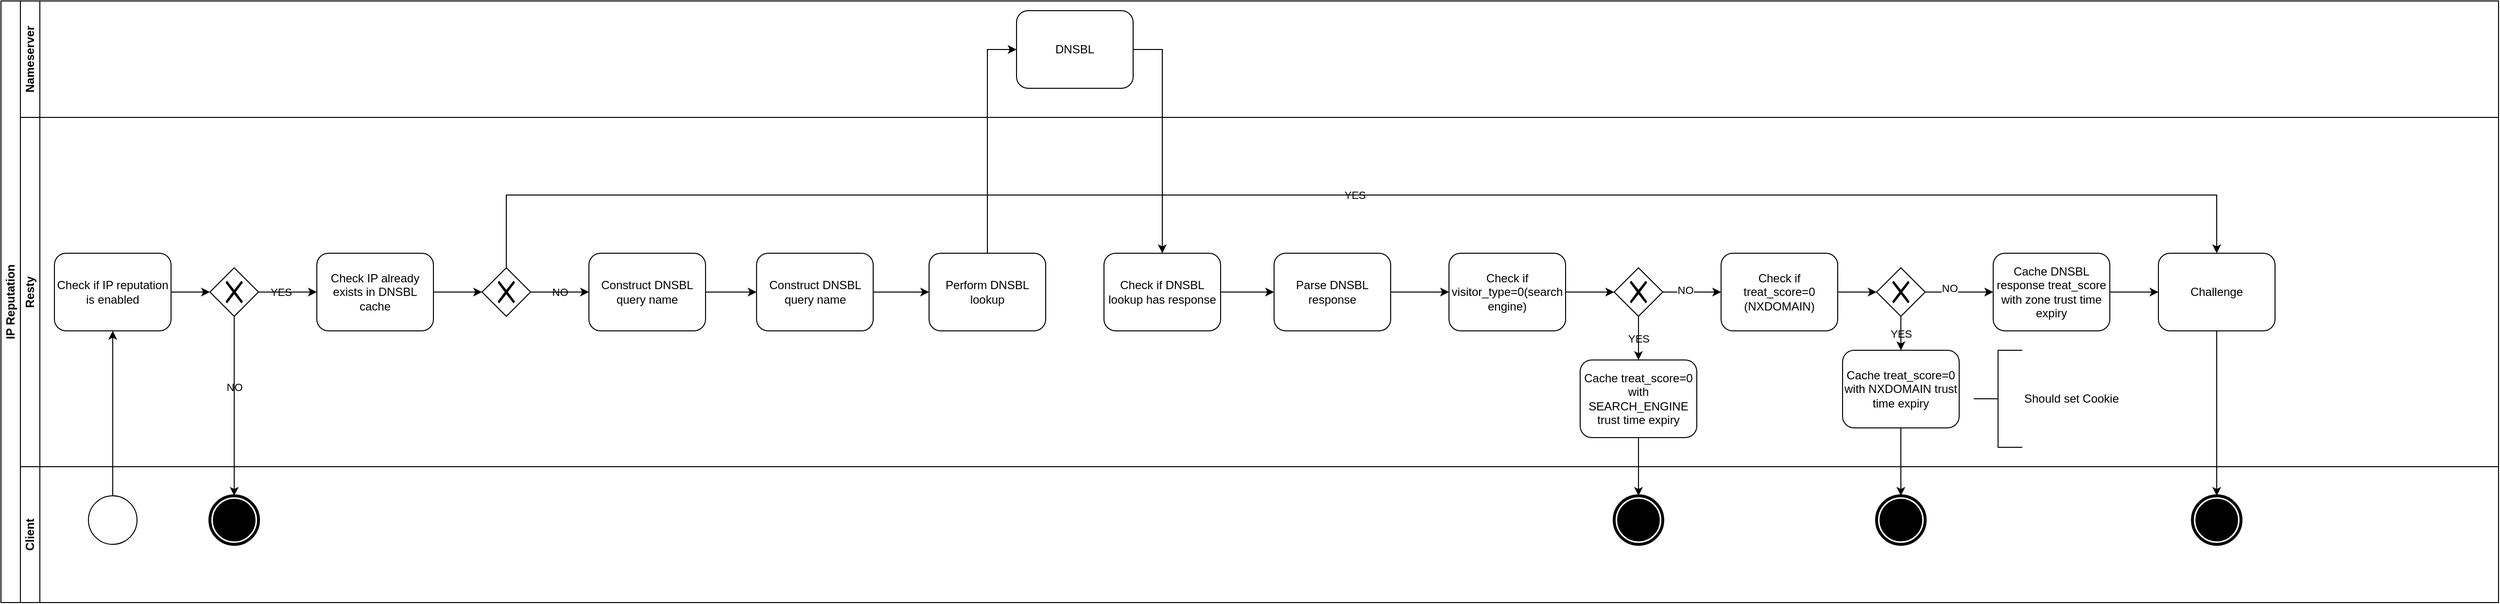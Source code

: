 <mxfile version="14.4.5" type="github">
  <diagram id="FM04whXNcfyG1jP_JYNI" name="Page-1">
    <mxGraphModel dx="1438" dy="1369" grid="1" gridSize="10" guides="1" tooltips="1" connect="1" arrows="1" fold="1" page="1" pageScale="1" pageWidth="850" pageHeight="1100" math="0" shadow="0">
      <root>
        <mxCell id="0" />
        <mxCell id="1" parent="0" />
        <mxCell id="Lnknif8dTfj-DUFB5nNW-5" value="IP Reputation" style="swimlane;html=1;childLayout=stackLayout;resizeParent=1;resizeParentMax=0;horizontal=0;startSize=20;horizontalStack=0;fontFamily=Helvetica;labelBorderColor=none;labelBackgroundColor=none;whiteSpace=wrap;" vertex="1" parent="1">
          <mxGeometry x="350" y="240" width="2570" height="620" as="geometry" />
        </mxCell>
        <mxCell id="Lnknif8dTfj-DUFB5nNW-6" value="Nameserver" style="swimlane;html=1;startSize=20;horizontal=0;fontFamily=Helvetica;labelBorderColor=none;labelBackgroundColor=none;whiteSpace=wrap;" vertex="1" parent="Lnknif8dTfj-DUFB5nNW-5">
          <mxGeometry x="20" width="2550" height="120" as="geometry" />
        </mxCell>
        <mxCell id="Lnknif8dTfj-DUFB5nNW-33" value="DNSBL" style="shape=ext;rounded=1;html=1;fontFamily=Helvetica;labelBorderColor=none;labelBackgroundColor=none;whiteSpace=wrap;" vertex="1" parent="Lnknif8dTfj-DUFB5nNW-6">
          <mxGeometry x="1025" y="10" width="120" height="80" as="geometry" />
        </mxCell>
        <mxCell id="Lnknif8dTfj-DUFB5nNW-11" style="edgeStyle=orthogonalEdgeStyle;rounded=0;orthogonalLoop=1;jettySize=auto;html=1;fontFamily=Helvetica;labelBorderColor=none;labelBackgroundColor=none;" edge="1" parent="Lnknif8dTfj-DUFB5nNW-5" source="Lnknif8dTfj-DUFB5nNW-9" target="Lnknif8dTfj-DUFB5nNW-10">
          <mxGeometry relative="1" as="geometry" />
        </mxCell>
        <mxCell id="Lnknif8dTfj-DUFB5nNW-15" style="edgeStyle=orthogonalEdgeStyle;rounded=0;orthogonalLoop=1;jettySize=auto;html=1;fontFamily=Helvetica;labelBorderColor=none;labelBackgroundColor=none;" edge="1" parent="Lnknif8dTfj-DUFB5nNW-5" source="Lnknif8dTfj-DUFB5nNW-12" target="Lnknif8dTfj-DUFB5nNW-14">
          <mxGeometry relative="1" as="geometry" />
        </mxCell>
        <mxCell id="Lnknif8dTfj-DUFB5nNW-16" value="NO" style="edgeLabel;html=1;align=center;verticalAlign=middle;resizable=0;points=[];fontFamily=Helvetica;labelBorderColor=none;labelBackgroundColor=none;" vertex="1" connectable="0" parent="Lnknif8dTfj-DUFB5nNW-15">
          <mxGeometry x="-0.218" relative="1" as="geometry">
            <mxPoint as="offset" />
          </mxGeometry>
        </mxCell>
        <mxCell id="Lnknif8dTfj-DUFB5nNW-67" style="edgeStyle=orthogonalEdgeStyle;rounded=0;orthogonalLoop=1;jettySize=auto;html=1;fontFamily=Helvetica;labelBorderColor=none;labelBackgroundColor=none;" edge="1" parent="Lnknif8dTfj-DUFB5nNW-5" source="Lnknif8dTfj-DUFB5nNW-64" target="Lnknif8dTfj-DUFB5nNW-66">
          <mxGeometry relative="1" as="geometry" />
        </mxCell>
        <mxCell id="Lnknif8dTfj-DUFB5nNW-34" style="edgeStyle=orthogonalEdgeStyle;rounded=0;orthogonalLoop=1;jettySize=auto;html=1;entryX=0;entryY=0.5;entryDx=0;entryDy=0;fontFamily=Helvetica;labelBorderColor=none;labelBackgroundColor=none;" edge="1" parent="Lnknif8dTfj-DUFB5nNW-5" source="Lnknif8dTfj-DUFB5nNW-27" target="Lnknif8dTfj-DUFB5nNW-33">
          <mxGeometry relative="1" as="geometry" />
        </mxCell>
        <mxCell id="Lnknif8dTfj-DUFB5nNW-35" style="edgeStyle=orthogonalEdgeStyle;rounded=0;orthogonalLoop=1;jettySize=auto;html=1;fontFamily=Helvetica;labelBorderColor=none;labelBackgroundColor=none;" edge="1" parent="Lnknif8dTfj-DUFB5nNW-5" source="Lnknif8dTfj-DUFB5nNW-33" target="Lnknif8dTfj-DUFB5nNW-29">
          <mxGeometry relative="1" as="geometry">
            <Array as="points">
              <mxPoint x="1195" y="50" />
            </Array>
          </mxGeometry>
        </mxCell>
        <mxCell id="Lnknif8dTfj-DUFB5nNW-76" style="edgeStyle=orthogonalEdgeStyle;rounded=0;orthogonalLoop=1;jettySize=auto;html=1;fontFamily=Helvetica;labelBorderColor=none;labelBackgroundColor=none;" edge="1" parent="Lnknif8dTfj-DUFB5nNW-5" source="Lnknif8dTfj-DUFB5nNW-73" target="Lnknif8dTfj-DUFB5nNW-75">
          <mxGeometry relative="1" as="geometry" />
        </mxCell>
        <mxCell id="Lnknif8dTfj-DUFB5nNW-7" value="Resty" style="swimlane;html=1;startSize=20;horizontal=0;fontFamily=Helvetica;labelBorderColor=none;labelBackgroundColor=none;whiteSpace=wrap;" vertex="1" parent="Lnknif8dTfj-DUFB5nNW-5">
          <mxGeometry x="20" y="120" width="2550" height="360" as="geometry" />
        </mxCell>
        <mxCell id="Lnknif8dTfj-DUFB5nNW-13" style="edgeStyle=orthogonalEdgeStyle;rounded=0;orthogonalLoop=1;jettySize=auto;html=1;fontFamily=Helvetica;labelBorderColor=none;labelBackgroundColor=none;" edge="1" parent="Lnknif8dTfj-DUFB5nNW-7" source="Lnknif8dTfj-DUFB5nNW-10" target="Lnknif8dTfj-DUFB5nNW-12">
          <mxGeometry relative="1" as="geometry" />
        </mxCell>
        <mxCell id="Lnknif8dTfj-DUFB5nNW-10" value="Check if IP reputation is enabled " style="shape=ext;rounded=1;html=1;fontFamily=Helvetica;labelBorderColor=none;labelBackgroundColor=none;whiteSpace=wrap;" vertex="1" parent="Lnknif8dTfj-DUFB5nNW-7">
          <mxGeometry x="35" y="140" width="120" height="80" as="geometry" />
        </mxCell>
        <mxCell id="Lnknif8dTfj-DUFB5nNW-18" style="edgeStyle=orthogonalEdgeStyle;rounded=0;orthogonalLoop=1;jettySize=auto;html=1;fontFamily=Helvetica;labelBorderColor=none;labelBackgroundColor=none;" edge="1" parent="Lnknif8dTfj-DUFB5nNW-7" source="Lnknif8dTfj-DUFB5nNW-12" target="Lnknif8dTfj-DUFB5nNW-17">
          <mxGeometry relative="1" as="geometry" />
        </mxCell>
        <mxCell id="Lnknif8dTfj-DUFB5nNW-19" value="YES" style="edgeLabel;html=1;align=center;verticalAlign=middle;resizable=0;points=[];fontFamily=Helvetica;labelBorderColor=none;labelBackgroundColor=none;" vertex="1" connectable="0" parent="Lnknif8dTfj-DUFB5nNW-18">
          <mxGeometry x="-0.23" relative="1" as="geometry">
            <mxPoint as="offset" />
          </mxGeometry>
        </mxCell>
        <mxCell id="Lnknif8dTfj-DUFB5nNW-12" value="" style="shape=mxgraph.bpmn.shape;html=1;verticalLabelPosition=bottom;labelBackgroundColor=none;verticalAlign=top;align=center;perimeter=rhombusPerimeter;background=gateway;outlineConnect=0;outline=none;symbol=exclusiveGw;fontFamily=Helvetica;labelBorderColor=none;whiteSpace=wrap;" vertex="1" parent="Lnknif8dTfj-DUFB5nNW-7">
          <mxGeometry x="195" y="155" width="50" height="50" as="geometry" />
        </mxCell>
        <mxCell id="Lnknif8dTfj-DUFB5nNW-82" style="edgeStyle=orthogonalEdgeStyle;rounded=0;orthogonalLoop=1;jettySize=auto;html=1;labelBackgroundColor=none;fontFamily=Helvetica;" edge="1" parent="Lnknif8dTfj-DUFB5nNW-7" source="Lnknif8dTfj-DUFB5nNW-17" target="Lnknif8dTfj-DUFB5nNW-81">
          <mxGeometry relative="1" as="geometry" />
        </mxCell>
        <mxCell id="Lnknif8dTfj-DUFB5nNW-17" value="Check IP already exists in DNSBL cache" style="shape=ext;rounded=1;html=1;fontFamily=Helvetica;labelBorderColor=none;labelBackgroundColor=none;whiteSpace=wrap;" vertex="1" parent="Lnknif8dTfj-DUFB5nNW-7">
          <mxGeometry x="305" y="140" width="120" height="80" as="geometry" />
        </mxCell>
        <mxCell id="Lnknif8dTfj-DUFB5nNW-20" value="" style="shape=mxgraph.bpmn.shape;html=1;verticalLabelPosition=bottom;labelBackgroundColor=none;verticalAlign=top;align=center;perimeter=rhombusPerimeter;background=gateway;outlineConnect=0;outline=none;symbol=exclusiveGw;fontFamily=Helvetica;labelBorderColor=none;whiteSpace=wrap;" vertex="1" parent="Lnknif8dTfj-DUFB5nNW-7">
          <mxGeometry x="620" y="155" width="50" height="50" as="geometry" />
        </mxCell>
        <mxCell id="Lnknif8dTfj-DUFB5nNW-26" style="edgeStyle=orthogonalEdgeStyle;rounded=0;orthogonalLoop=1;jettySize=auto;html=1;fontFamily=Helvetica;labelBorderColor=none;labelBackgroundColor=none;" edge="1" parent="Lnknif8dTfj-DUFB5nNW-7" source="Lnknif8dTfj-DUFB5nNW-23" target="Lnknif8dTfj-DUFB5nNW-25">
          <mxGeometry relative="1" as="geometry" />
        </mxCell>
        <mxCell id="Lnknif8dTfj-DUFB5nNW-23" value="Construct DNSBL query name" style="shape=ext;rounded=1;html=1;fontFamily=Helvetica;labelBorderColor=none;labelBackgroundColor=none;whiteSpace=wrap;" vertex="1" parent="Lnknif8dTfj-DUFB5nNW-7">
          <mxGeometry x="585" y="140" width="120" height="80" as="geometry" />
        </mxCell>
        <mxCell id="Lnknif8dTfj-DUFB5nNW-28" style="edgeStyle=orthogonalEdgeStyle;rounded=0;orthogonalLoop=1;jettySize=auto;html=1;fontFamily=Helvetica;labelBorderColor=none;labelBackgroundColor=none;" edge="1" parent="Lnknif8dTfj-DUFB5nNW-7" source="Lnknif8dTfj-DUFB5nNW-25" target="Lnknif8dTfj-DUFB5nNW-27">
          <mxGeometry relative="1" as="geometry" />
        </mxCell>
        <mxCell id="Lnknif8dTfj-DUFB5nNW-25" value="Construct DNSBL query name" style="shape=ext;rounded=1;html=1;fontFamily=Helvetica;labelBorderColor=none;labelBackgroundColor=none;whiteSpace=wrap;" vertex="1" parent="Lnknif8dTfj-DUFB5nNW-7">
          <mxGeometry x="757.5" y="140" width="120" height="80" as="geometry" />
        </mxCell>
        <mxCell id="Lnknif8dTfj-DUFB5nNW-27" value="Perform DNSBL lookup" style="shape=ext;rounded=1;html=1;fontFamily=Helvetica;labelBorderColor=none;labelBackgroundColor=none;whiteSpace=wrap;" vertex="1" parent="Lnknif8dTfj-DUFB5nNW-7">
          <mxGeometry x="935" y="140" width="120" height="80" as="geometry" />
        </mxCell>
        <mxCell id="Lnknif8dTfj-DUFB5nNW-78" style="edgeStyle=orthogonalEdgeStyle;rounded=0;orthogonalLoop=1;jettySize=auto;html=1;labelBackgroundColor=none;fontFamily=Helvetica;" edge="1" parent="Lnknif8dTfj-DUFB5nNW-7" source="Lnknif8dTfj-DUFB5nNW-29" target="Lnknif8dTfj-DUFB5nNW-40">
          <mxGeometry relative="1" as="geometry" />
        </mxCell>
        <mxCell id="Lnknif8dTfj-DUFB5nNW-29" value="Check if DNSBL lookup has response " style="shape=ext;rounded=1;html=1;fontFamily=Helvetica;labelBorderColor=none;labelBackgroundColor=none;whiteSpace=wrap;" vertex="1" parent="Lnknif8dTfj-DUFB5nNW-7">
          <mxGeometry x="1115" y="140" width="120" height="80" as="geometry" />
        </mxCell>
        <mxCell id="Lnknif8dTfj-DUFB5nNW-43" style="edgeStyle=orthogonalEdgeStyle;rounded=0;orthogonalLoop=1;jettySize=auto;html=1;fontFamily=Helvetica;labelBorderColor=none;labelBackgroundColor=none;" edge="1" parent="Lnknif8dTfj-DUFB5nNW-7" source="Lnknif8dTfj-DUFB5nNW-40" target="Lnknif8dTfj-DUFB5nNW-42">
          <mxGeometry relative="1" as="geometry" />
        </mxCell>
        <mxCell id="Lnknif8dTfj-DUFB5nNW-40" value="Parse DNSBL response" style="shape=ext;rounded=1;html=1;fontFamily=Helvetica;labelBorderColor=none;labelBackgroundColor=none;whiteSpace=wrap;" vertex="1" parent="Lnknif8dTfj-DUFB5nNW-7">
          <mxGeometry x="1290" y="140" width="120" height="80" as="geometry" />
        </mxCell>
        <mxCell id="Lnknif8dTfj-DUFB5nNW-62" style="edgeStyle=orthogonalEdgeStyle;rounded=0;orthogonalLoop=1;jettySize=auto;html=1;fontFamily=Helvetica;labelBorderColor=none;labelBackgroundColor=none;" edge="1" parent="Lnknif8dTfj-DUFB5nNW-7" source="Lnknif8dTfj-DUFB5nNW-42" target="Lnknif8dTfj-DUFB5nNW-61">
          <mxGeometry relative="1" as="geometry" />
        </mxCell>
        <mxCell id="Lnknif8dTfj-DUFB5nNW-42" value="Check if visitor_type=0(search engine)" style="shape=ext;rounded=1;html=1;fontFamily=Helvetica;labelBorderColor=none;labelBackgroundColor=none;whiteSpace=wrap;" vertex="1" parent="Lnknif8dTfj-DUFB5nNW-7">
          <mxGeometry x="1470" y="140" width="120" height="80" as="geometry" />
        </mxCell>
        <mxCell id="Lnknif8dTfj-DUFB5nNW-74" style="edgeStyle=orthogonalEdgeStyle;rounded=0;orthogonalLoop=1;jettySize=auto;html=1;fontFamily=Helvetica;labelBorderColor=none;labelBackgroundColor=none;" edge="1" parent="Lnknif8dTfj-DUFB5nNW-7" source="Lnknif8dTfj-DUFB5nNW-48" target="Lnknif8dTfj-DUFB5nNW-73">
          <mxGeometry relative="1" as="geometry" />
        </mxCell>
        <mxCell id="Lnknif8dTfj-DUFB5nNW-48" value="Cache DNSBL response treat_score with zone trust time expiry" style="shape=ext;rounded=1;html=1;fontFamily=Helvetica;labelBorderColor=none;labelBackgroundColor=none;whiteSpace=wrap;" vertex="1" parent="Lnknif8dTfj-DUFB5nNW-7">
          <mxGeometry x="2030" y="140" width="120" height="80" as="geometry" />
        </mxCell>
        <mxCell id="Lnknif8dTfj-DUFB5nNW-65" value="YES" style="edgeStyle=orthogonalEdgeStyle;rounded=0;orthogonalLoop=1;jettySize=auto;html=1;fontFamily=Helvetica;labelBorderColor=none;labelBackgroundColor=none;" edge="1" parent="Lnknif8dTfj-DUFB5nNW-7" source="Lnknif8dTfj-DUFB5nNW-61" target="Lnknif8dTfj-DUFB5nNW-64">
          <mxGeometry relative="1" as="geometry" />
        </mxCell>
        <mxCell id="Lnknif8dTfj-DUFB5nNW-96" style="edgeStyle=orthogonalEdgeStyle;rounded=0;orthogonalLoop=1;jettySize=auto;html=1;labelBackgroundColor=none;fontFamily=Helvetica;" edge="1" parent="Lnknif8dTfj-DUFB5nNW-7" source="Lnknif8dTfj-DUFB5nNW-61" target="Lnknif8dTfj-DUFB5nNW-95">
          <mxGeometry relative="1" as="geometry" />
        </mxCell>
        <mxCell id="Lnknif8dTfj-DUFB5nNW-97" value="NO" style="edgeLabel;html=1;align=center;verticalAlign=middle;resizable=0;points=[];fontFamily=Helvetica;" vertex="1" connectable="0" parent="Lnknif8dTfj-DUFB5nNW-96">
          <mxGeometry x="-0.249" y="2" relative="1" as="geometry">
            <mxPoint as="offset" />
          </mxGeometry>
        </mxCell>
        <mxCell id="Lnknif8dTfj-DUFB5nNW-61" value="" style="shape=mxgraph.bpmn.shape;html=1;verticalLabelPosition=bottom;labelBackgroundColor=none;verticalAlign=top;align=center;perimeter=rhombusPerimeter;background=gateway;outlineConnect=0;outline=none;symbol=exclusiveGw;fontFamily=Helvetica;labelBorderColor=none;whiteSpace=wrap;" vertex="1" parent="Lnknif8dTfj-DUFB5nNW-7">
          <mxGeometry x="1640" y="155" width="50" height="50" as="geometry" />
        </mxCell>
        <mxCell id="Lnknif8dTfj-DUFB5nNW-64" value="Cache treat_score=0 with SEARCH_ENGINE trust time expiry " style="shape=ext;rounded=1;html=1;fontFamily=Helvetica;labelBorderColor=none;labelBackgroundColor=none;whiteSpace=wrap;" vertex="1" parent="Lnknif8dTfj-DUFB5nNW-7">
          <mxGeometry x="1605" y="250" width="120" height="80" as="geometry" />
        </mxCell>
        <mxCell id="Lnknif8dTfj-DUFB5nNW-73" value="Challenge" style="shape=ext;rounded=1;html=1;fontFamily=Helvetica;labelBorderColor=none;labelBackgroundColor=none;whiteSpace=wrap;" vertex="1" parent="Lnknif8dTfj-DUFB5nNW-7">
          <mxGeometry x="2200" y="140" width="120" height="80" as="geometry" />
        </mxCell>
        <mxCell id="Lnknif8dTfj-DUFB5nNW-83" value="NO" style="edgeStyle=orthogonalEdgeStyle;rounded=0;orthogonalLoop=1;jettySize=auto;html=1;labelBackgroundColor=none;fontFamily=Helvetica;" edge="1" parent="Lnknif8dTfj-DUFB5nNW-7" source="Lnknif8dTfj-DUFB5nNW-81" target="Lnknif8dTfj-DUFB5nNW-23">
          <mxGeometry relative="1" as="geometry" />
        </mxCell>
        <mxCell id="Lnknif8dTfj-DUFB5nNW-94" value="YES" style="edgeStyle=orthogonalEdgeStyle;rounded=0;orthogonalLoop=1;jettySize=auto;html=1;entryX=0.5;entryY=0;entryDx=0;entryDy=0;labelBackgroundColor=none;fontFamily=Helvetica;" edge="1" parent="Lnknif8dTfj-DUFB5nNW-7" source="Lnknif8dTfj-DUFB5nNW-81" target="Lnknif8dTfj-DUFB5nNW-73">
          <mxGeometry relative="1" as="geometry">
            <Array as="points">
              <mxPoint x="500" y="80" />
              <mxPoint x="2260" y="80" />
            </Array>
          </mxGeometry>
        </mxCell>
        <mxCell id="Lnknif8dTfj-DUFB5nNW-81" value="" style="shape=mxgraph.bpmn.shape;html=1;verticalLabelPosition=bottom;labelBackgroundColor=#ffffff;verticalAlign=top;align=center;perimeter=rhombusPerimeter;background=gateway;outlineConnect=0;outline=none;symbol=exclusiveGw;fontFamily=Helvetica;" vertex="1" parent="Lnknif8dTfj-DUFB5nNW-7">
          <mxGeometry x="475" y="155" width="50" height="50" as="geometry" />
        </mxCell>
        <mxCell id="Lnknif8dTfj-DUFB5nNW-99" style="edgeStyle=orthogonalEdgeStyle;rounded=0;orthogonalLoop=1;jettySize=auto;html=1;labelBackgroundColor=none;fontFamily=Helvetica;" edge="1" parent="Lnknif8dTfj-DUFB5nNW-7" source="Lnknif8dTfj-DUFB5nNW-95" target="Lnknif8dTfj-DUFB5nNW-98">
          <mxGeometry relative="1" as="geometry" />
        </mxCell>
        <mxCell id="Lnknif8dTfj-DUFB5nNW-95" value="&lt;div&gt;Check if treat_score=0&lt;/div&gt;&lt;div&gt;(NXDOMAIN)&lt;/div&gt;" style="shape=ext;rounded=1;html=1;fontFamily=Helvetica;labelBorderColor=none;labelBackgroundColor=none;whiteSpace=wrap;" vertex="1" parent="Lnknif8dTfj-DUFB5nNW-7">
          <mxGeometry x="1750" y="140" width="120" height="80" as="geometry" />
        </mxCell>
        <mxCell id="Lnknif8dTfj-DUFB5nNW-101" value="YES" style="edgeStyle=orthogonalEdgeStyle;rounded=0;orthogonalLoop=1;jettySize=auto;html=1;labelBackgroundColor=none;fontFamily=Helvetica;" edge="1" parent="Lnknif8dTfj-DUFB5nNW-7" source="Lnknif8dTfj-DUFB5nNW-98" target="Lnknif8dTfj-DUFB5nNW-100">
          <mxGeometry relative="1" as="geometry" />
        </mxCell>
        <mxCell id="Lnknif8dTfj-DUFB5nNW-104" style="edgeStyle=orthogonalEdgeStyle;rounded=0;orthogonalLoop=1;jettySize=auto;html=1;labelBackgroundColor=none;fontFamily=Helvetica;" edge="1" parent="Lnknif8dTfj-DUFB5nNW-7" source="Lnknif8dTfj-DUFB5nNW-98" target="Lnknif8dTfj-DUFB5nNW-48">
          <mxGeometry relative="1" as="geometry" />
        </mxCell>
        <mxCell id="Lnknif8dTfj-DUFB5nNW-105" value="NO" style="edgeLabel;html=1;align=center;verticalAlign=middle;resizable=0;points=[];fontFamily=Helvetica;" vertex="1" connectable="0" parent="Lnknif8dTfj-DUFB5nNW-104">
          <mxGeometry x="-0.287" y="4" relative="1" as="geometry">
            <mxPoint as="offset" />
          </mxGeometry>
        </mxCell>
        <mxCell id="Lnknif8dTfj-DUFB5nNW-98" value="" style="shape=mxgraph.bpmn.shape;html=1;verticalLabelPosition=bottom;labelBackgroundColor=none;verticalAlign=top;align=center;perimeter=rhombusPerimeter;background=gateway;outlineConnect=0;outline=none;symbol=exclusiveGw;fontFamily=Helvetica;labelBorderColor=none;whiteSpace=wrap;" vertex="1" parent="Lnknif8dTfj-DUFB5nNW-7">
          <mxGeometry x="1910" y="155" width="50" height="50" as="geometry" />
        </mxCell>
        <mxCell id="Lnknif8dTfj-DUFB5nNW-100" value="Cache treat_score=0 with NXDOMAIN trust time expiry " style="shape=ext;rounded=1;html=1;fontFamily=Helvetica;labelBorderColor=none;labelBackgroundColor=none;whiteSpace=wrap;" vertex="1" parent="Lnknif8dTfj-DUFB5nNW-7">
          <mxGeometry x="1875" y="240" width="120" height="80" as="geometry" />
        </mxCell>
        <mxCell id="Lnknif8dTfj-DUFB5nNW-106" value="Should set Cookie" style="html=1;shape=mxgraph.flowchart.annotation_2;align=left;labelPosition=right;labelBackgroundColor=none;fontFamily=Helvetica;" vertex="1" parent="Lnknif8dTfj-DUFB5nNW-7">
          <mxGeometry x="2010" y="240" width="50" height="100" as="geometry" />
        </mxCell>
        <mxCell id="Lnknif8dTfj-DUFB5nNW-8" value="Client" style="swimlane;html=1;startSize=20;horizontal=0;fontFamily=Helvetica;labelBorderColor=none;labelBackgroundColor=none;whiteSpace=wrap;" vertex="1" parent="Lnknif8dTfj-DUFB5nNW-5">
          <mxGeometry x="20" y="480" width="2550" height="140" as="geometry" />
        </mxCell>
        <mxCell id="Lnknif8dTfj-DUFB5nNW-9" value="" style="shape=mxgraph.bpmn.shape;html=1;verticalLabelPosition=bottom;labelBackgroundColor=none;verticalAlign=top;align=center;perimeter=ellipsePerimeter;outlineConnect=0;outline=standard;symbol=general;fontFamily=Helvetica;labelBorderColor=none;whiteSpace=wrap;" vertex="1" parent="Lnknif8dTfj-DUFB5nNW-8">
          <mxGeometry x="70" y="30" width="50" height="50" as="geometry" />
        </mxCell>
        <mxCell id="Lnknif8dTfj-DUFB5nNW-14" value="" style="shape=mxgraph.bpmn.shape;html=1;verticalLabelPosition=bottom;labelBackgroundColor=none;verticalAlign=top;align=center;perimeter=ellipsePerimeter;outlineConnect=0;outline=end;symbol=terminate;fontFamily=Helvetica;labelBorderColor=none;whiteSpace=wrap;" vertex="1" parent="Lnknif8dTfj-DUFB5nNW-8">
          <mxGeometry x="195" y="30" width="50" height="50" as="geometry" />
        </mxCell>
        <mxCell id="Lnknif8dTfj-DUFB5nNW-66" value="" style="shape=mxgraph.bpmn.shape;html=1;verticalLabelPosition=bottom;labelBackgroundColor=none;verticalAlign=top;align=center;perimeter=ellipsePerimeter;outlineConnect=0;outline=end;symbol=terminate;fontFamily=Helvetica;labelBorderColor=none;whiteSpace=wrap;" vertex="1" parent="Lnknif8dTfj-DUFB5nNW-8">
          <mxGeometry x="1640" y="30" width="50" height="50" as="geometry" />
        </mxCell>
        <mxCell id="Lnknif8dTfj-DUFB5nNW-75" value="" style="shape=mxgraph.bpmn.shape;html=1;verticalLabelPosition=bottom;labelBackgroundColor=none;verticalAlign=top;align=center;perimeter=ellipsePerimeter;outlineConnect=0;outline=end;symbol=terminate;fontFamily=Helvetica;labelBorderColor=none;whiteSpace=wrap;" vertex="1" parent="Lnknif8dTfj-DUFB5nNW-8">
          <mxGeometry x="2235" y="30" width="50" height="50" as="geometry" />
        </mxCell>
        <mxCell id="Lnknif8dTfj-DUFB5nNW-102" value="" style="shape=mxgraph.bpmn.shape;html=1;verticalLabelPosition=bottom;labelBackgroundColor=none;verticalAlign=top;align=center;perimeter=ellipsePerimeter;outlineConnect=0;outline=end;symbol=terminate;fontFamily=Helvetica;labelBorderColor=none;whiteSpace=wrap;" vertex="1" parent="Lnknif8dTfj-DUFB5nNW-8">
          <mxGeometry x="1910" y="30" width="50" height="50" as="geometry" />
        </mxCell>
        <mxCell id="Lnknif8dTfj-DUFB5nNW-57" style="edgeStyle=orthogonalEdgeStyle;rounded=0;orthogonalLoop=1;jettySize=auto;html=1;fontFamily=Helvetica;labelBorderColor=none;labelBackgroundColor=none;" edge="1" parent="Lnknif8dTfj-DUFB5nNW-5" target="Lnknif8dTfj-DUFB5nNW-56">
          <mxGeometry relative="1" as="geometry">
            <mxPoint x="1165" y="450" as="sourcePoint" />
          </mxGeometry>
        </mxCell>
        <mxCell id="Lnknif8dTfj-DUFB5nNW-103" style="edgeStyle=orthogonalEdgeStyle;rounded=0;orthogonalLoop=1;jettySize=auto;html=1;labelBackgroundColor=none;fontFamily=Helvetica;" edge="1" parent="Lnknif8dTfj-DUFB5nNW-5" source="Lnknif8dTfj-DUFB5nNW-100" target="Lnknif8dTfj-DUFB5nNW-102">
          <mxGeometry relative="1" as="geometry" />
        </mxCell>
      </root>
    </mxGraphModel>
  </diagram>
</mxfile>
